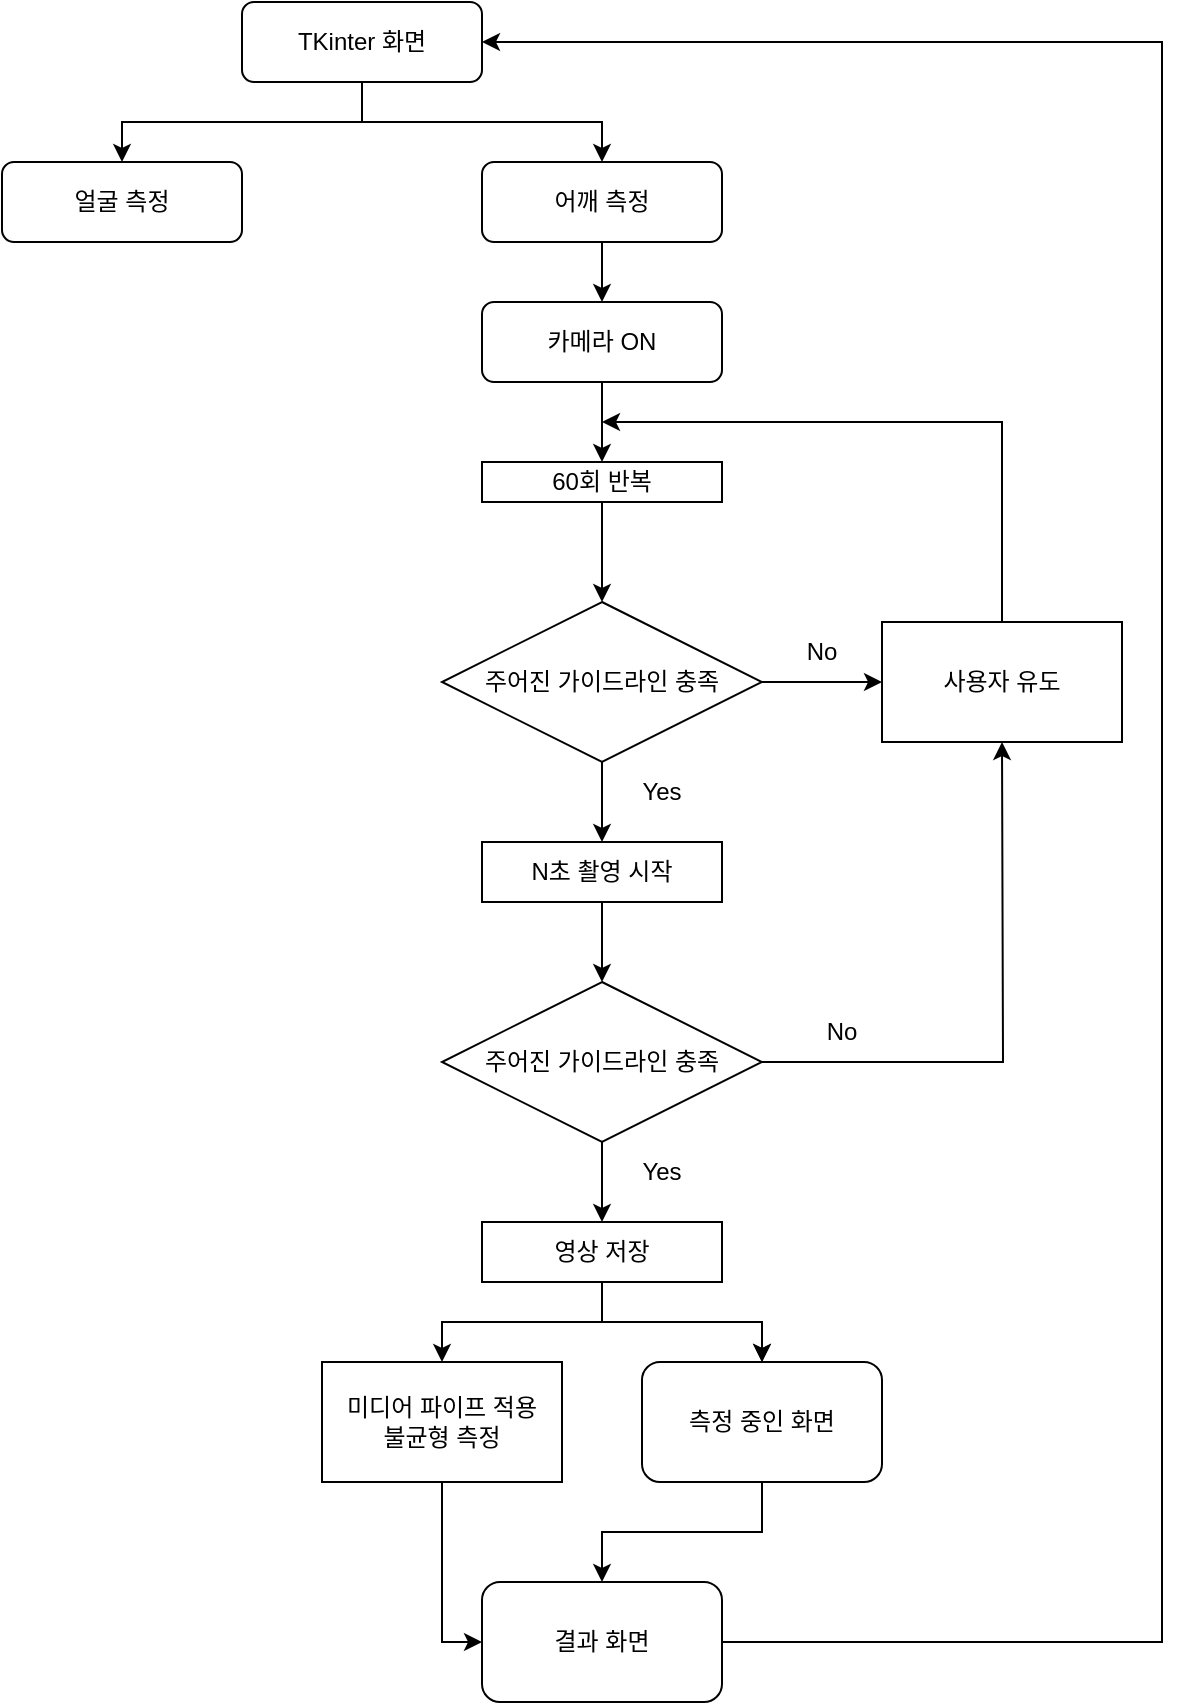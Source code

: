 <mxfile version="21.3.8" type="github">
  <diagram id="C5RBs43oDa-KdzZeNtuy" name="Page-1">
    <mxGraphModel dx="1430" dy="880" grid="1" gridSize="10" guides="1" tooltips="1" connect="1" arrows="1" fold="1" page="1" pageScale="1" pageWidth="827" pageHeight="1169" math="0" shadow="0">
      <root>
        <mxCell id="WIyWlLk6GJQsqaUBKTNV-0" />
        <mxCell id="WIyWlLk6GJQsqaUBKTNV-1" parent="WIyWlLk6GJQsqaUBKTNV-0" />
        <mxCell id="anHEm9FxHo_ls97_bLTY-0" value="" style="edgeStyle=orthogonalEdgeStyle;rounded=0;orthogonalLoop=1;jettySize=auto;html=1;" parent="WIyWlLk6GJQsqaUBKTNV-1" source="anHEm9FxHo_ls97_bLTY-2" target="anHEm9FxHo_ls97_bLTY-4" edge="1">
          <mxGeometry relative="1" as="geometry" />
        </mxCell>
        <mxCell id="anHEm9FxHo_ls97_bLTY-1" value="" style="edgeStyle=orthogonalEdgeStyle;rounded=0;orthogonalLoop=1;jettySize=auto;html=1;" parent="WIyWlLk6GJQsqaUBKTNV-1" source="anHEm9FxHo_ls97_bLTY-2" target="anHEm9FxHo_ls97_bLTY-5" edge="1">
          <mxGeometry relative="1" as="geometry" />
        </mxCell>
        <mxCell id="anHEm9FxHo_ls97_bLTY-2" value="TKinter 화면" style="rounded=1;whiteSpace=wrap;html=1;fontSize=12;glass=0;strokeWidth=1;shadow=0;" parent="WIyWlLk6GJQsqaUBKTNV-1" vertex="1">
          <mxGeometry x="340" y="140" width="120" height="40" as="geometry" />
        </mxCell>
        <mxCell id="anHEm9FxHo_ls97_bLTY-3" value="" style="edgeStyle=orthogonalEdgeStyle;rounded=0;orthogonalLoop=1;jettySize=auto;html=1;" parent="WIyWlLk6GJQsqaUBKTNV-1" source="anHEm9FxHo_ls97_bLTY-4" target="anHEm9FxHo_ls97_bLTY-7" edge="1">
          <mxGeometry relative="1" as="geometry" />
        </mxCell>
        <mxCell id="anHEm9FxHo_ls97_bLTY-4" value="어깨 측정" style="rounded=1;whiteSpace=wrap;html=1;fontSize=12;glass=0;strokeWidth=1;shadow=0;" parent="WIyWlLk6GJQsqaUBKTNV-1" vertex="1">
          <mxGeometry x="460" y="220" width="120" height="40" as="geometry" />
        </mxCell>
        <mxCell id="anHEm9FxHo_ls97_bLTY-5" value="얼굴 측정" style="rounded=1;whiteSpace=wrap;html=1;fontSize=12;glass=0;strokeWidth=1;shadow=0;" parent="WIyWlLk6GJQsqaUBKTNV-1" vertex="1">
          <mxGeometry x="220" y="220" width="120" height="40" as="geometry" />
        </mxCell>
        <mxCell id="anHEm9FxHo_ls97_bLTY-6" value="" style="edgeStyle=orthogonalEdgeStyle;rounded=0;orthogonalLoop=1;jettySize=auto;html=1;" parent="WIyWlLk6GJQsqaUBKTNV-1" source="anHEm9FxHo_ls97_bLTY-7" edge="1">
          <mxGeometry relative="1" as="geometry">
            <mxPoint x="520" y="370" as="targetPoint" />
          </mxGeometry>
        </mxCell>
        <mxCell id="anHEm9FxHo_ls97_bLTY-7" value="카메라 ON" style="rounded=1;whiteSpace=wrap;html=1;fontSize=12;glass=0;strokeWidth=1;shadow=0;" parent="WIyWlLk6GJQsqaUBKTNV-1" vertex="1">
          <mxGeometry x="460" y="290" width="120" height="40" as="geometry" />
        </mxCell>
        <mxCell id="anHEm9FxHo_ls97_bLTY-9" value="" style="edgeStyle=orthogonalEdgeStyle;rounded=0;orthogonalLoop=1;jettySize=auto;html=1;" parent="WIyWlLk6GJQsqaUBKTNV-1" source="anHEm9FxHo_ls97_bLTY-10" edge="1">
          <mxGeometry relative="1" as="geometry">
            <mxPoint x="660" y="480" as="targetPoint" />
          </mxGeometry>
        </mxCell>
        <mxCell id="B2-KukMDTMVebYspl1bN-4" value="" style="edgeStyle=orthogonalEdgeStyle;rounded=0;orthogonalLoop=1;jettySize=auto;html=1;" edge="1" parent="WIyWlLk6GJQsqaUBKTNV-1" source="anHEm9FxHo_ls97_bLTY-10" target="B2-KukMDTMVebYspl1bN-3">
          <mxGeometry relative="1" as="geometry" />
        </mxCell>
        <mxCell id="anHEm9FxHo_ls97_bLTY-10" value="주어진 가이드라인 충족" style="rhombus;whiteSpace=wrap;html=1;" parent="WIyWlLk6GJQsqaUBKTNV-1" vertex="1">
          <mxGeometry x="440" y="440" width="160" height="80" as="geometry" />
        </mxCell>
        <mxCell id="B2-KukMDTMVebYspl1bN-1" value="" style="edgeStyle=orthogonalEdgeStyle;rounded=0;orthogonalLoop=1;jettySize=auto;html=1;" edge="1" parent="WIyWlLk6GJQsqaUBKTNV-1" source="anHEm9FxHo_ls97_bLTY-11" target="anHEm9FxHo_ls97_bLTY-10">
          <mxGeometry relative="1" as="geometry" />
        </mxCell>
        <mxCell id="anHEm9FxHo_ls97_bLTY-11" value="60회 반복" style="whiteSpace=wrap;html=1;" parent="WIyWlLk6GJQsqaUBKTNV-1" vertex="1">
          <mxGeometry x="460" y="370" width="120" height="20" as="geometry" />
        </mxCell>
        <mxCell id="anHEm9FxHo_ls97_bLTY-12" value="No" style="text;strokeColor=none;align=center;fillColor=none;html=1;verticalAlign=middle;whiteSpace=wrap;rounded=0;" parent="WIyWlLk6GJQsqaUBKTNV-1" vertex="1">
          <mxGeometry x="600" y="450" width="60" height="30" as="geometry" />
        </mxCell>
        <mxCell id="anHEm9FxHo_ls97_bLTY-13" value="Yes" style="text;strokeColor=none;align=center;fillColor=none;html=1;verticalAlign=middle;whiteSpace=wrap;rounded=0;" parent="WIyWlLk6GJQsqaUBKTNV-1" vertex="1">
          <mxGeometry x="520" y="520" width="60" height="30" as="geometry" />
        </mxCell>
        <mxCell id="B2-KukMDTMVebYspl1bN-2" style="edgeStyle=orthogonalEdgeStyle;rounded=0;orthogonalLoop=1;jettySize=auto;html=1;" edge="1" parent="WIyWlLk6GJQsqaUBKTNV-1">
          <mxGeometry relative="1" as="geometry">
            <mxPoint x="520" y="350" as="targetPoint" />
            <mxPoint x="720" y="450" as="sourcePoint" />
            <Array as="points">
              <mxPoint x="720" y="350" />
              <mxPoint x="520" y="350" />
            </Array>
          </mxGeometry>
        </mxCell>
        <mxCell id="anHEm9FxHo_ls97_bLTY-15" value="사용자 유도" style="whiteSpace=wrap;html=1;" parent="WIyWlLk6GJQsqaUBKTNV-1" vertex="1">
          <mxGeometry x="660" y="450" width="120" height="60" as="geometry" />
        </mxCell>
        <mxCell id="B2-KukMDTMVebYspl1bN-7" style="edgeStyle=orthogonalEdgeStyle;rounded=0;orthogonalLoop=1;jettySize=auto;html=1;entryX=0.5;entryY=0;entryDx=0;entryDy=0;" edge="1" parent="WIyWlLk6GJQsqaUBKTNV-1" source="B2-KukMDTMVebYspl1bN-3" target="B2-KukMDTMVebYspl1bN-6">
          <mxGeometry relative="1" as="geometry" />
        </mxCell>
        <mxCell id="B2-KukMDTMVebYspl1bN-3" value="N초 촬영 시작" style="whiteSpace=wrap;html=1;" vertex="1" parent="WIyWlLk6GJQsqaUBKTNV-1">
          <mxGeometry x="460" y="560" width="120" height="30" as="geometry" />
        </mxCell>
        <mxCell id="B2-KukMDTMVebYspl1bN-11" style="edgeStyle=orthogonalEdgeStyle;rounded=0;orthogonalLoop=1;jettySize=auto;html=1;entryX=0.5;entryY=1;entryDx=0;entryDy=0;" edge="1" parent="WIyWlLk6GJQsqaUBKTNV-1" source="B2-KukMDTMVebYspl1bN-6">
          <mxGeometry relative="1" as="geometry">
            <mxPoint x="720" y="510" as="targetPoint" />
          </mxGeometry>
        </mxCell>
        <mxCell id="B2-KukMDTMVebYspl1bN-15" value="" style="edgeStyle=orthogonalEdgeStyle;rounded=0;orthogonalLoop=1;jettySize=auto;html=1;" edge="1" parent="WIyWlLk6GJQsqaUBKTNV-1" source="B2-KukMDTMVebYspl1bN-6" target="B2-KukMDTMVebYspl1bN-14">
          <mxGeometry relative="1" as="geometry" />
        </mxCell>
        <mxCell id="B2-KukMDTMVebYspl1bN-6" value="주어진 가이드라인 충족" style="rhombus;whiteSpace=wrap;html=1;" vertex="1" parent="WIyWlLk6GJQsqaUBKTNV-1">
          <mxGeometry x="440" y="630" width="160" height="80" as="geometry" />
        </mxCell>
        <mxCell id="B2-KukMDTMVebYspl1bN-19" value="" style="edgeStyle=orthogonalEdgeStyle;rounded=0;orthogonalLoop=1;jettySize=auto;html=1;" edge="1" parent="WIyWlLk6GJQsqaUBKTNV-1" source="B2-KukMDTMVebYspl1bN-14" target="B2-KukMDTMVebYspl1bN-18">
          <mxGeometry relative="1" as="geometry" />
        </mxCell>
        <mxCell id="B2-KukMDTMVebYspl1bN-26" value="" style="edgeStyle=orthogonalEdgeStyle;rounded=0;orthogonalLoop=1;jettySize=auto;html=1;" edge="1" parent="WIyWlLk6GJQsqaUBKTNV-1" source="B2-KukMDTMVebYspl1bN-14" target="B2-KukMDTMVebYspl1bN-18">
          <mxGeometry relative="1" as="geometry" />
        </mxCell>
        <mxCell id="B2-KukMDTMVebYspl1bN-28" style="edgeStyle=orthogonalEdgeStyle;rounded=0;orthogonalLoop=1;jettySize=auto;html=1;entryX=0.5;entryY=0;entryDx=0;entryDy=0;" edge="1" parent="WIyWlLk6GJQsqaUBKTNV-1" source="B2-KukMDTMVebYspl1bN-14" target="B2-KukMDTMVebYspl1bN-27">
          <mxGeometry relative="1" as="geometry" />
        </mxCell>
        <mxCell id="B2-KukMDTMVebYspl1bN-14" value="영상 저장" style="whiteSpace=wrap;html=1;" vertex="1" parent="WIyWlLk6GJQsqaUBKTNV-1">
          <mxGeometry x="460" y="750" width="120" height="30" as="geometry" />
        </mxCell>
        <mxCell id="B2-KukMDTMVebYspl1bN-31" style="edgeStyle=orthogonalEdgeStyle;rounded=0;orthogonalLoop=1;jettySize=auto;html=1;entryX=0.5;entryY=0;entryDx=0;entryDy=0;" edge="1" parent="WIyWlLk6GJQsqaUBKTNV-1" source="B2-KukMDTMVebYspl1bN-18" target="B2-KukMDTMVebYspl1bN-30">
          <mxGeometry relative="1" as="geometry" />
        </mxCell>
        <mxCell id="B2-KukMDTMVebYspl1bN-18" value="측정 중인 화면" style="rounded=1;whiteSpace=wrap;html=1;" vertex="1" parent="WIyWlLk6GJQsqaUBKTNV-1">
          <mxGeometry x="540" y="820" width="120" height="60" as="geometry" />
        </mxCell>
        <mxCell id="B2-KukMDTMVebYspl1bN-24" value="No" style="text;strokeColor=none;align=center;fillColor=none;html=1;verticalAlign=middle;whiteSpace=wrap;rounded=0;" vertex="1" parent="WIyWlLk6GJQsqaUBKTNV-1">
          <mxGeometry x="610" y="640" width="60" height="30" as="geometry" />
        </mxCell>
        <mxCell id="B2-KukMDTMVebYspl1bN-25" value="Yes" style="text;strokeColor=none;align=center;fillColor=none;html=1;verticalAlign=middle;whiteSpace=wrap;rounded=0;" vertex="1" parent="WIyWlLk6GJQsqaUBKTNV-1">
          <mxGeometry x="520" y="710" width="60" height="30" as="geometry" />
        </mxCell>
        <mxCell id="B2-KukMDTMVebYspl1bN-32" style="edgeStyle=orthogonalEdgeStyle;rounded=0;orthogonalLoop=1;jettySize=auto;html=1;entryX=0;entryY=0.5;entryDx=0;entryDy=0;" edge="1" parent="WIyWlLk6GJQsqaUBKTNV-1" source="B2-KukMDTMVebYspl1bN-27" target="B2-KukMDTMVebYspl1bN-30">
          <mxGeometry relative="1" as="geometry">
            <mxPoint x="440.0" y="970" as="targetPoint" />
            <Array as="points">
              <mxPoint x="440" y="960" />
            </Array>
          </mxGeometry>
        </mxCell>
        <mxCell id="B2-KukMDTMVebYspl1bN-27" value="미디어 파이프 적용&lt;br&gt;불균형 측정" style="rounded=0;whiteSpace=wrap;html=1;" vertex="1" parent="WIyWlLk6GJQsqaUBKTNV-1">
          <mxGeometry x="380" y="820" width="120" height="60" as="geometry" />
        </mxCell>
        <mxCell id="B2-KukMDTMVebYspl1bN-33" style="edgeStyle=orthogonalEdgeStyle;rounded=0;orthogonalLoop=1;jettySize=auto;html=1;entryX=1;entryY=0.5;entryDx=0;entryDy=0;exitX=0.958;exitY=0.5;exitDx=0;exitDy=0;exitPerimeter=0;" edge="1" parent="WIyWlLk6GJQsqaUBKTNV-1" source="B2-KukMDTMVebYspl1bN-30" target="anHEm9FxHo_ls97_bLTY-2">
          <mxGeometry relative="1" as="geometry">
            <mxPoint x="720" y="1000" as="sourcePoint" />
            <Array as="points">
              <mxPoint x="800" y="960" />
              <mxPoint x="800" y="160" />
            </Array>
          </mxGeometry>
        </mxCell>
        <mxCell id="B2-KukMDTMVebYspl1bN-30" value="결과 화면" style="rounded=1;whiteSpace=wrap;html=1;" vertex="1" parent="WIyWlLk6GJQsqaUBKTNV-1">
          <mxGeometry x="460" y="930" width="120" height="60" as="geometry" />
        </mxCell>
      </root>
    </mxGraphModel>
  </diagram>
</mxfile>
